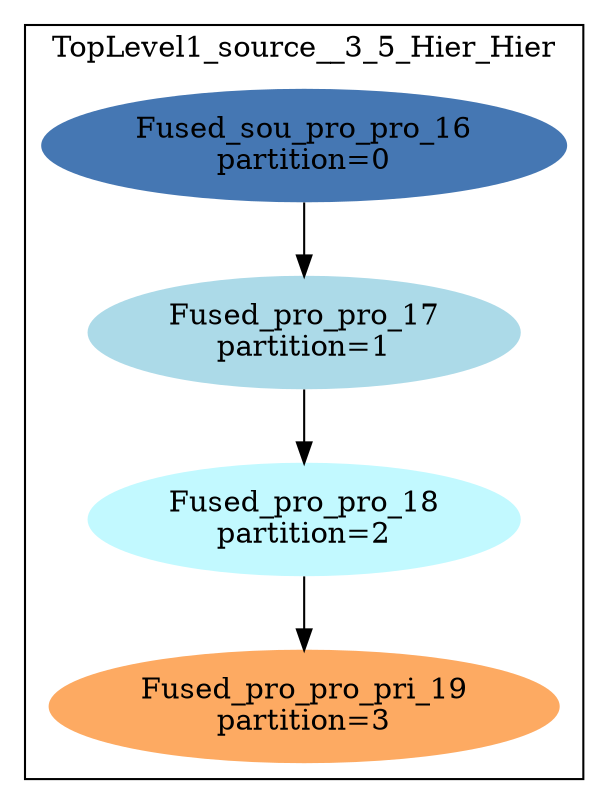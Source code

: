 digraph streamit {
size="6.5,9"
subgraph cluster_node1 {
 color = black

 label="TopLevel1_source__3_5_Hier_Hier";
node2 [ label="Fused_sou_pro_pro_16\npartition=0" color="0.59166,0.61,0.7" style="filled" ]
node3 [ label="Fused_pro_pro_17\npartition=1" color="0.53888,0.26,0.91" style="filled" ]
node2 -> node3
node4 [ label="Fused_pro_pro_18\npartition=2" color="0.51694,0.24,1" style="filled" ]
node3 -> node4
node5 [ label="Fused_pro_pro_pri_19\npartition=3" color="0.07777,0.61,0.99" style="filled" ]
node4 -> node5
}
}
